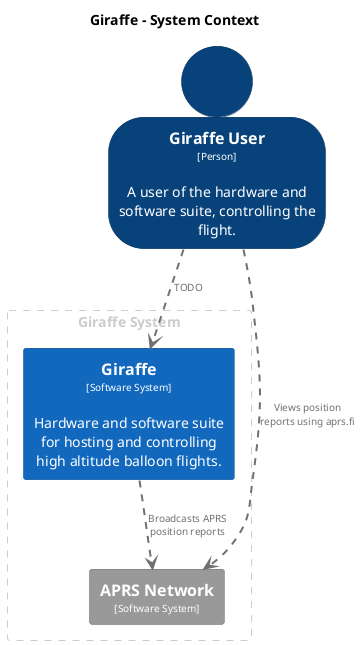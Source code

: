 @startuml
set separator none
title Giraffe - System Context

top to bottom direction

skinparam {
  arrowFontSize 10
  defaultTextAlignment center
  wrapWidth 200
  maxMessageSize 100
}

hide stereotype

skinparam rectangle<<APRSNetwork>> {
  BackgroundColor #999999
  FontColor #ffffff
  BorderColor #6b6b6b
  shadowing false
}
skinparam rectangle<<Giraffe>> {
  BackgroundColor #1168bd
  FontColor #ffffff
  BorderColor #0b4884
  shadowing false
}
skinparam person<<GiraffeUser>> {
  BackgroundColor #08427b
  FontColor #ffffff
  BorderColor #052e56
  shadowing false
}

rectangle "Giraffe System" <<group1>> {
  skinparam RectangleBorderColor<<group1>> #cccccc
  skinparam RectangleFontColor<<group1>> #cccccc
  skinparam RectangleBorderStyle<<group1>> dashed

  rectangle "==APRS Network\n<size:10>[Software System]</size>" <<APRSNetwork>> as APRSNetwork
  rectangle "==Giraffe\n<size:10>[Software System]</size>\n\nHardware and software suite for hosting and controlling high altitude balloon flights." <<Giraffe>> as Giraffe
}

person "==Giraffe User\n<size:10>[Person]</size>\n\nA user of the hardware and software suite, controlling the flight." <<GiraffeUser>> as GiraffeUser

GiraffeUser .[#707070,thickness=2].> Giraffe : "<color:#707070>TODO"
GiraffeUser .[#707070,thickness=2].> APRSNetwork : "<color:#707070>Views position reports using aprs.fi"
Giraffe .[#707070,thickness=2].> APRSNetwork : "<color:#707070>Broadcasts APRS position reports"
@enduml